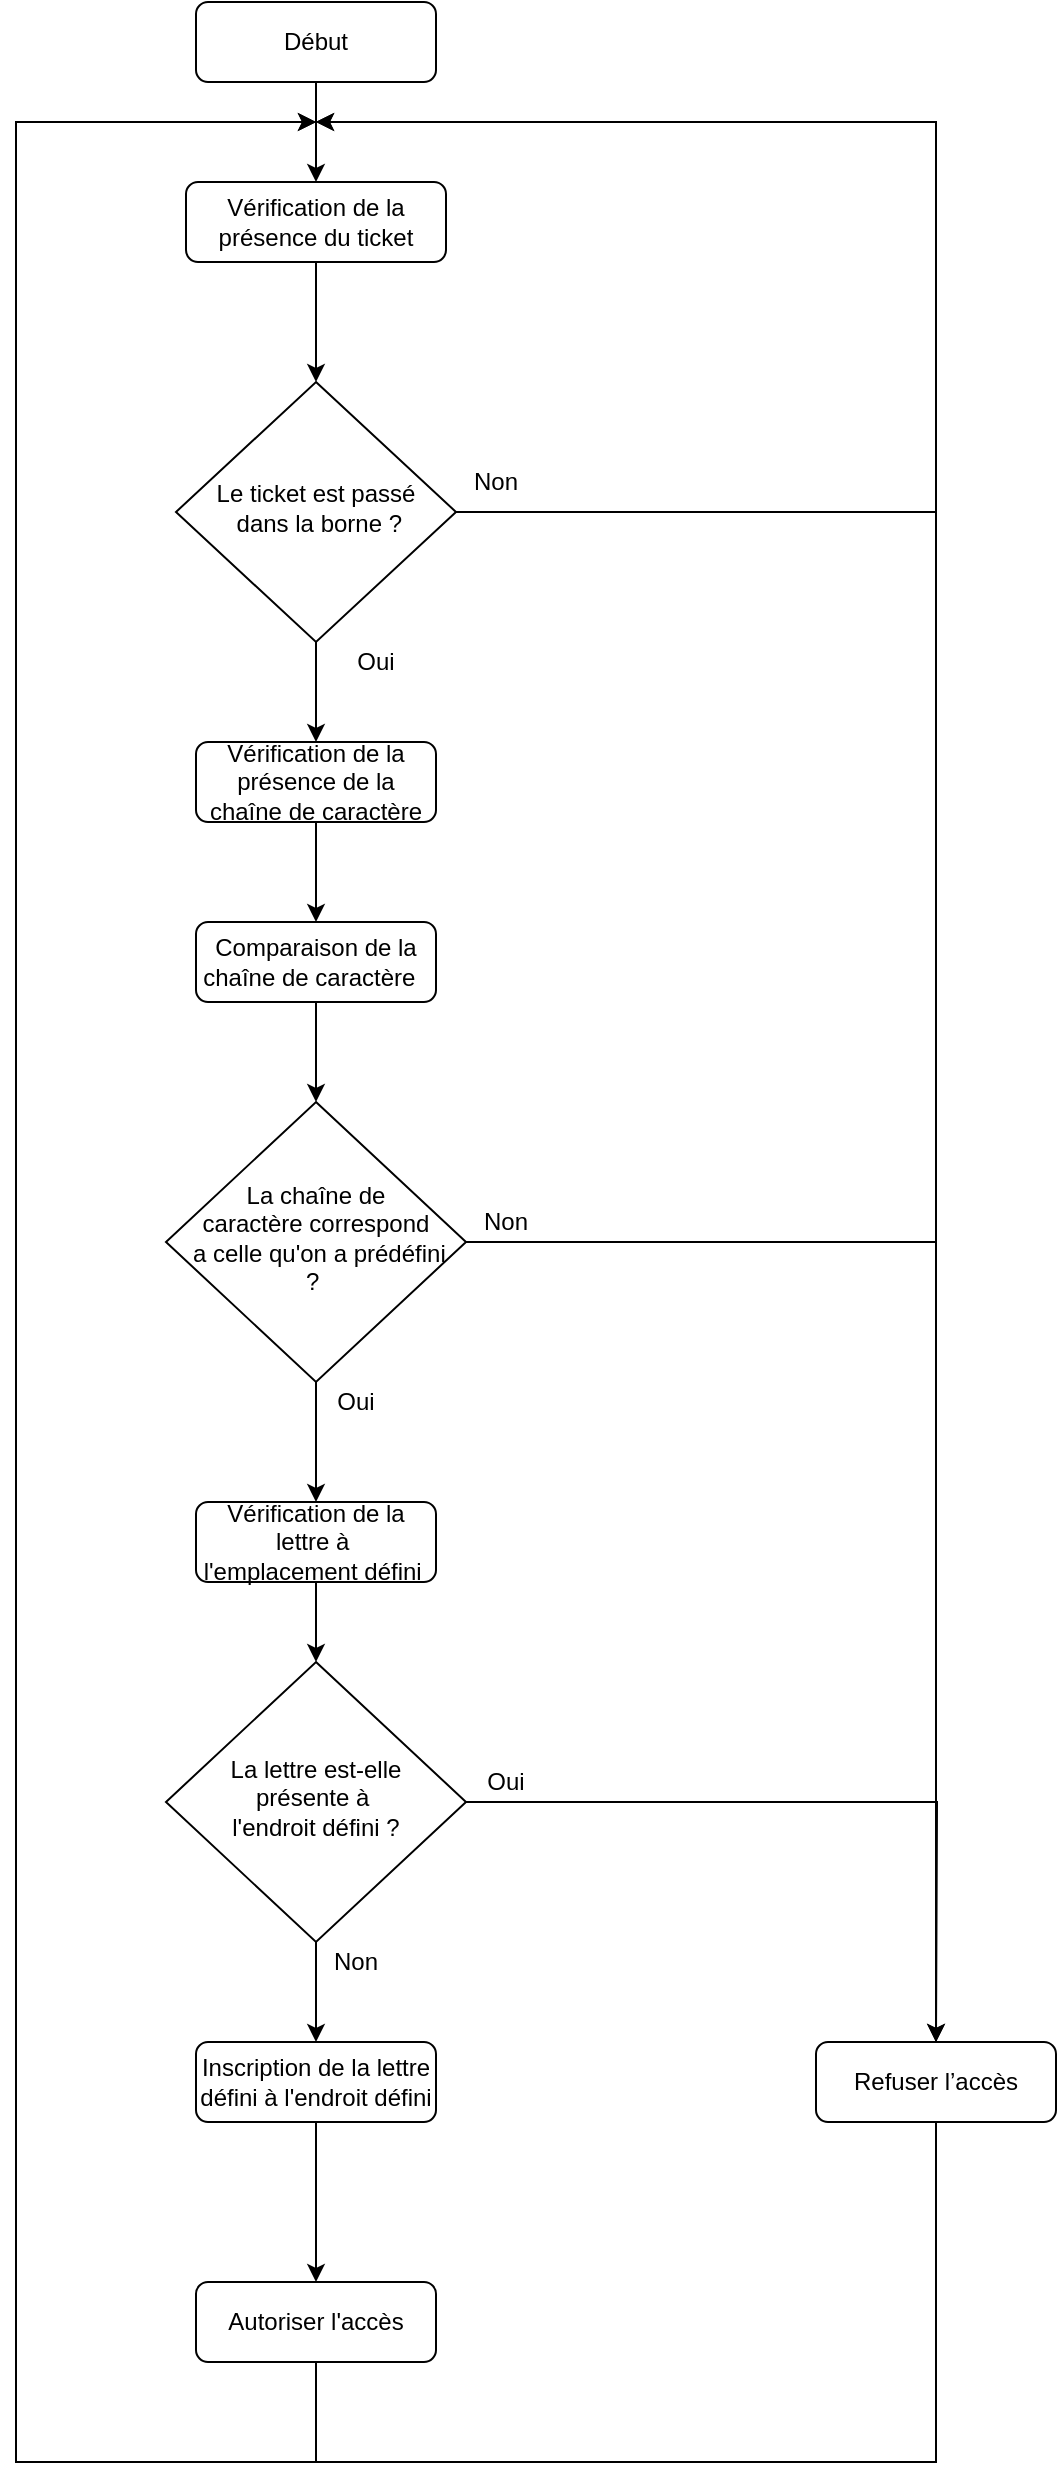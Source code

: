 <mxfile version="13.1.14" type="device"><diagram id="C5RBs43oDa-KdzZeNtuy" name="Page-1"><mxGraphModel dx="1182" dy="715" grid="1" gridSize="10" guides="1" tooltips="1" connect="1" arrows="1" fold="1" page="1" pageScale="1" pageWidth="827" pageHeight="1169" math="0" shadow="0"><root><mxCell id="WIyWlLk6GJQsqaUBKTNV-0"/><mxCell id="WIyWlLk6GJQsqaUBKTNV-1" parent="WIyWlLk6GJQsqaUBKTNV-0"/><mxCell id="W2dcrmn3BEhdciAI9xRz-7" style="edgeStyle=orthogonalEdgeStyle;rounded=0;orthogonalLoop=1;jettySize=auto;html=1;entryX=0.5;entryY=0;entryDx=0;entryDy=0;" parent="WIyWlLk6GJQsqaUBKTNV-1" source="WIyWlLk6GJQsqaUBKTNV-3" target="W2dcrmn3BEhdciAI9xRz-5" edge="1"><mxGeometry relative="1" as="geometry"/></mxCell><mxCell id="WIyWlLk6GJQsqaUBKTNV-3" value="Début" style="rounded=1;whiteSpace=wrap;html=1;fontSize=12;glass=0;strokeWidth=1;shadow=0;" parent="WIyWlLk6GJQsqaUBKTNV-1" vertex="1"><mxGeometry x="160" y="80" width="120" height="40" as="geometry"/></mxCell><mxCell id="f84jfCtYQQLxC_6BgAAt-10" style="edgeStyle=orthogonalEdgeStyle;rounded=0;orthogonalLoop=1;jettySize=auto;html=1;entryX=0.5;entryY=0;entryDx=0;entryDy=0;" edge="1" parent="WIyWlLk6GJQsqaUBKTNV-1" source="WIyWlLk6GJQsqaUBKTNV-7" target="f84jfCtYQQLxC_6BgAAt-0"><mxGeometry relative="1" as="geometry"/></mxCell><mxCell id="WIyWlLk6GJQsqaUBKTNV-7" value="Vérification de la présence de la chaîne de caractère" style="rounded=1;whiteSpace=wrap;html=1;fontSize=12;glass=0;strokeWidth=1;shadow=0;" parent="WIyWlLk6GJQsqaUBKTNV-1" vertex="1"><mxGeometry x="160" y="450" width="120" height="40" as="geometry"/></mxCell><mxCell id="W2dcrmn3BEhdciAI9xRz-12" style="edgeStyle=orthogonalEdgeStyle;rounded=0;orthogonalLoop=1;jettySize=auto;html=1;entryX=0.5;entryY=0;entryDx=0;entryDy=0;" parent="WIyWlLk6GJQsqaUBKTNV-1" source="WIyWlLk6GJQsqaUBKTNV-10" target="W2dcrmn3BEhdciAI9xRz-11" edge="1"><mxGeometry relative="1" as="geometry"/></mxCell><mxCell id="W2dcrmn3BEhdciAI9xRz-16" style="edgeStyle=orthogonalEdgeStyle;rounded=0;orthogonalLoop=1;jettySize=auto;html=1;entryX=0.5;entryY=0;entryDx=0;entryDy=0;" parent="WIyWlLk6GJQsqaUBKTNV-1" source="WIyWlLk6GJQsqaUBKTNV-10" target="W2dcrmn3BEhdciAI9xRz-15" edge="1"><mxGeometry relative="1" as="geometry"/></mxCell><mxCell id="WIyWlLk6GJQsqaUBKTNV-10" value="La chaîne de &lt;br&gt;caractère correspond&lt;br&gt;&amp;nbsp;a celle qu'on a prédéfini ?&amp;nbsp;" style="rhombus;whiteSpace=wrap;html=1;shadow=0;fontFamily=Helvetica;fontSize=12;align=center;strokeWidth=1;spacing=6;spacingTop=-4;" parent="WIyWlLk6GJQsqaUBKTNV-1" vertex="1"><mxGeometry x="145" y="630" width="150" height="140" as="geometry"/></mxCell><mxCell id="W2dcrmn3BEhdciAI9xRz-4" style="edgeStyle=orthogonalEdgeStyle;rounded=0;orthogonalLoop=1;jettySize=auto;html=1;" parent="WIyWlLk6GJQsqaUBKTNV-1" source="W2dcrmn3BEhdciAI9xRz-5" target="W2dcrmn3BEhdciAI9xRz-6" edge="1"><mxGeometry relative="1" as="geometry"/></mxCell><mxCell id="W2dcrmn3BEhdciAI9xRz-5" value="Vérification de la présence du ticket" style="rounded=1;whiteSpace=wrap;html=1;fontSize=12;glass=0;strokeWidth=1;shadow=0;" parent="WIyWlLk6GJQsqaUBKTNV-1" vertex="1"><mxGeometry x="155" y="170" width="130" height="40" as="geometry"/></mxCell><mxCell id="W2dcrmn3BEhdciAI9xRz-8" style="edgeStyle=orthogonalEdgeStyle;rounded=0;orthogonalLoop=1;jettySize=auto;html=1;" parent="WIyWlLk6GJQsqaUBKTNV-1" source="W2dcrmn3BEhdciAI9xRz-6" target="WIyWlLk6GJQsqaUBKTNV-7" edge="1"><mxGeometry relative="1" as="geometry"/></mxCell><mxCell id="W2dcrmn3BEhdciAI9xRz-10" style="edgeStyle=orthogonalEdgeStyle;rounded=0;orthogonalLoop=1;jettySize=auto;html=1;" parent="WIyWlLk6GJQsqaUBKTNV-1" source="W2dcrmn3BEhdciAI9xRz-6" edge="1"><mxGeometry relative="1" as="geometry"><mxPoint x="220" y="140" as="targetPoint"/><Array as="points"><mxPoint x="530" y="335"/><mxPoint x="530" y="140"/></Array></mxGeometry></mxCell><mxCell id="W2dcrmn3BEhdciAI9xRz-6" value="Le ticket est passé&lt;br&gt;&amp;nbsp;dans la borne ?" style="rhombus;whiteSpace=wrap;html=1;shadow=0;fontFamily=Helvetica;fontSize=12;align=center;strokeWidth=1;spacing=6;spacingTop=-4;" parent="WIyWlLk6GJQsqaUBKTNV-1" vertex="1"><mxGeometry x="150" y="270" width="140" height="130" as="geometry"/></mxCell><mxCell id="W2dcrmn3BEhdciAI9xRz-18" style="edgeStyle=orthogonalEdgeStyle;rounded=0;orthogonalLoop=1;jettySize=auto;html=1;" parent="WIyWlLk6GJQsqaUBKTNV-1" source="W2dcrmn3BEhdciAI9xRz-11" edge="1"><mxGeometry relative="1" as="geometry"><mxPoint x="220" y="140" as="targetPoint"/><Array as="points"><mxPoint x="530" y="770"/><mxPoint x="530" y="140"/></Array></mxGeometry></mxCell><mxCell id="f84jfCtYQQLxC_6BgAAt-14" style="edgeStyle=orthogonalEdgeStyle;rounded=0;orthogonalLoop=1;jettySize=auto;html=1;" edge="1" parent="WIyWlLk6GJQsqaUBKTNV-1" source="W2dcrmn3BEhdciAI9xRz-11"><mxGeometry relative="1" as="geometry"><mxPoint x="220" y="140" as="targetPoint"/><Array as="points"><mxPoint x="530" y="1310"/><mxPoint x="70" y="1310"/><mxPoint x="70" y="140"/></Array></mxGeometry></mxCell><mxCell id="W2dcrmn3BEhdciAI9xRz-11" value="Refuser l’accès" style="rounded=1;whiteSpace=wrap;html=1;fontSize=12;glass=0;strokeWidth=1;shadow=0;" parent="WIyWlLk6GJQsqaUBKTNV-1" vertex="1"><mxGeometry x="470" y="1100" width="120" height="40" as="geometry"/></mxCell><mxCell id="f84jfCtYQQLxC_6BgAAt-8" style="edgeStyle=orthogonalEdgeStyle;rounded=0;orthogonalLoop=1;jettySize=auto;html=1;entryX=0.5;entryY=0;entryDx=0;entryDy=0;" edge="1" parent="WIyWlLk6GJQsqaUBKTNV-1" source="W2dcrmn3BEhdciAI9xRz-15" target="f84jfCtYQQLxC_6BgAAt-1"><mxGeometry relative="1" as="geometry"/></mxCell><mxCell id="W2dcrmn3BEhdciAI9xRz-15" value="Vérification de la lettre à&amp;nbsp;&lt;br&gt;l'emplacement défini&amp;nbsp;" style="rounded=1;whiteSpace=wrap;html=1;fontSize=12;glass=0;strokeWidth=1;shadow=0;" parent="WIyWlLk6GJQsqaUBKTNV-1" vertex="1"><mxGeometry x="160" y="830" width="120" height="40" as="geometry"/></mxCell><mxCell id="f84jfCtYQQLxC_6BgAAt-9" style="edgeStyle=orthogonalEdgeStyle;rounded=0;orthogonalLoop=1;jettySize=auto;html=1;entryX=0.5;entryY=0;entryDx=0;entryDy=0;" edge="1" parent="WIyWlLk6GJQsqaUBKTNV-1" source="f84jfCtYQQLxC_6BgAAt-0" target="WIyWlLk6GJQsqaUBKTNV-10"><mxGeometry relative="1" as="geometry"/></mxCell><mxCell id="f84jfCtYQQLxC_6BgAAt-0" value="Comparaison de la chaîne de caractère&amp;nbsp;&amp;nbsp;" style="rounded=1;whiteSpace=wrap;html=1;fontSize=12;glass=0;strokeWidth=1;shadow=0;" vertex="1" parent="WIyWlLk6GJQsqaUBKTNV-1"><mxGeometry x="160" y="540" width="120" height="40" as="geometry"/></mxCell><mxCell id="f84jfCtYQQLxC_6BgAAt-5" style="edgeStyle=orthogonalEdgeStyle;rounded=0;orthogonalLoop=1;jettySize=auto;html=1;" edge="1" parent="WIyWlLk6GJQsqaUBKTNV-1" source="f84jfCtYQQLxC_6BgAAt-1"><mxGeometry relative="1" as="geometry"><mxPoint x="530" y="1100" as="targetPoint"/></mxGeometry></mxCell><mxCell id="f84jfCtYQQLxC_6BgAAt-6" style="edgeStyle=orthogonalEdgeStyle;rounded=0;orthogonalLoop=1;jettySize=auto;html=1;" edge="1" parent="WIyWlLk6GJQsqaUBKTNV-1" source="f84jfCtYQQLxC_6BgAAt-1" target="f84jfCtYQQLxC_6BgAAt-3"><mxGeometry relative="1" as="geometry"/></mxCell><mxCell id="f84jfCtYQQLxC_6BgAAt-1" value="La lettre est-elle &lt;br&gt;présente à&amp;nbsp;&lt;br&gt;l'endroit défini ?" style="rhombus;whiteSpace=wrap;html=1;shadow=0;fontFamily=Helvetica;fontSize=12;align=center;strokeWidth=1;spacing=6;spacingTop=-4;" vertex="1" parent="WIyWlLk6GJQsqaUBKTNV-1"><mxGeometry x="145" y="910" width="150" height="140" as="geometry"/></mxCell><mxCell id="f84jfCtYQQLxC_6BgAAt-12" value="" style="edgeStyle=orthogonalEdgeStyle;rounded=0;orthogonalLoop=1;jettySize=auto;html=1;" edge="1" parent="WIyWlLk6GJQsqaUBKTNV-1" source="f84jfCtYQQLxC_6BgAAt-3" target="f84jfCtYQQLxC_6BgAAt-11"><mxGeometry relative="1" as="geometry"/></mxCell><mxCell id="f84jfCtYQQLxC_6BgAAt-3" value="Inscription de la lettre défini à l'endroit défini" style="rounded=1;whiteSpace=wrap;html=1;fontSize=12;glass=0;strokeWidth=1;shadow=0;" vertex="1" parent="WIyWlLk6GJQsqaUBKTNV-1"><mxGeometry x="160" y="1100" width="120" height="40" as="geometry"/></mxCell><mxCell id="f84jfCtYQQLxC_6BgAAt-13" style="edgeStyle=orthogonalEdgeStyle;rounded=0;orthogonalLoop=1;jettySize=auto;html=1;" edge="1" parent="WIyWlLk6GJQsqaUBKTNV-1" source="f84jfCtYQQLxC_6BgAAt-11"><mxGeometry relative="1" as="geometry"><mxPoint x="220" y="140" as="targetPoint"/><Array as="points"><mxPoint x="220" y="1310"/><mxPoint x="70" y="1310"/><mxPoint x="70" y="140"/></Array></mxGeometry></mxCell><mxCell id="f84jfCtYQQLxC_6BgAAt-11" value="Autoriser l'accès" style="rounded=1;whiteSpace=wrap;html=1;fontSize=12;glass=0;strokeWidth=1;shadow=0;" vertex="1" parent="WIyWlLk6GJQsqaUBKTNV-1"><mxGeometry x="160" y="1220" width="120" height="40" as="geometry"/></mxCell><mxCell id="f84jfCtYQQLxC_6BgAAt-7" style="edgeStyle=orthogonalEdgeStyle;rounded=0;orthogonalLoop=1;jettySize=auto;html=1;exitX=0.5;exitY=1;exitDx=0;exitDy=0;" edge="1" parent="WIyWlLk6GJQsqaUBKTNV-1" source="f84jfCtYQQLxC_6BgAAt-3" target="f84jfCtYQQLxC_6BgAAt-3"><mxGeometry relative="1" as="geometry"/></mxCell><mxCell id="f84jfCtYQQLxC_6BgAAt-15" value="Oui" style="text;html=1;strokeColor=none;fillColor=none;align=center;verticalAlign=middle;whiteSpace=wrap;rounded=0;" vertex="1" parent="WIyWlLk6GJQsqaUBKTNV-1"><mxGeometry x="295" y="960" width="40" height="20" as="geometry"/></mxCell><mxCell id="f84jfCtYQQLxC_6BgAAt-16" value="Oui" style="text;html=1;strokeColor=none;fillColor=none;align=center;verticalAlign=middle;whiteSpace=wrap;rounded=0;" vertex="1" parent="WIyWlLk6GJQsqaUBKTNV-1"><mxGeometry x="220" y="770" width="40" height="20" as="geometry"/></mxCell><mxCell id="f84jfCtYQQLxC_6BgAAt-17" value="Oui" style="text;html=1;strokeColor=none;fillColor=none;align=center;verticalAlign=middle;whiteSpace=wrap;rounded=0;" vertex="1" parent="WIyWlLk6GJQsqaUBKTNV-1"><mxGeometry x="230" y="400" width="40" height="20" as="geometry"/></mxCell><mxCell id="f84jfCtYQQLxC_6BgAAt-18" value="Non" style="text;html=1;strokeColor=none;fillColor=none;align=center;verticalAlign=middle;whiteSpace=wrap;rounded=0;" vertex="1" parent="WIyWlLk6GJQsqaUBKTNV-1"><mxGeometry x="220" y="1050" width="40" height="20" as="geometry"/></mxCell><mxCell id="f84jfCtYQQLxC_6BgAAt-19" value="Non" style="text;html=1;strokeColor=none;fillColor=none;align=center;verticalAlign=middle;whiteSpace=wrap;rounded=0;" vertex="1" parent="WIyWlLk6GJQsqaUBKTNV-1"><mxGeometry x="295" y="680" width="40" height="20" as="geometry"/></mxCell><mxCell id="f84jfCtYQQLxC_6BgAAt-20" value="Non" style="text;html=1;strokeColor=none;fillColor=none;align=center;verticalAlign=middle;whiteSpace=wrap;rounded=0;" vertex="1" parent="WIyWlLk6GJQsqaUBKTNV-1"><mxGeometry x="290" y="310" width="40" height="20" as="geometry"/></mxCell></root></mxGraphModel></diagram></mxfile>